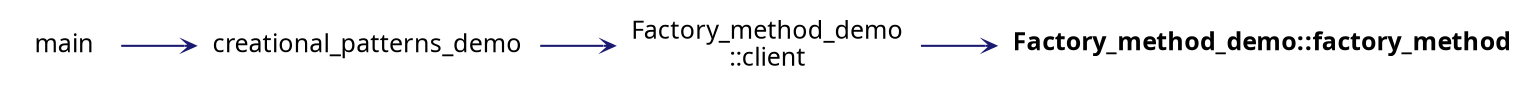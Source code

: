 digraph "Factory_method_demo::factory_method"
{
 // INTERACTIVE_SVG=YES
 // LATEX_PDF_SIZE
  graph [];
  edge [fontname=Ubuntu labelfontsize=10 arrowhead=open arrowtail=open arrowsize=0.5];
  node [fontname=Ubuntu fontsize=12 shape=plaintext];
  rankdir="RL";
  Node1 [label=<<b>Factory_method_demo::factory_method</b>> tooltip=" " ];
  Node1 -> Node2 [dir="back",color="midnightblue"style="solid"];
  Node2 [label="Factory_method_demo\l::client" URL="$structFactory__method__demo.html#a06046828f550a6e72b4798906d1e3466" tooltip=" " ];
  Node2 -> Node3 [dir="back",color="midnightblue"style="solid"];
  Node3 [label="creational_patterns_demo" URL="$group__CP.html#ga50a82bd9d08b9a3b31267eefdf4ebaed" tooltip=" " ];
  Node3 -> Node4 [dir="back",color="midnightblue"style="solid"];
  Node4 [label="main" URL="$group__DP.html#gae66f6b31b5ad750f1fe042a706a4e3d4" tooltip=" " ];
}
